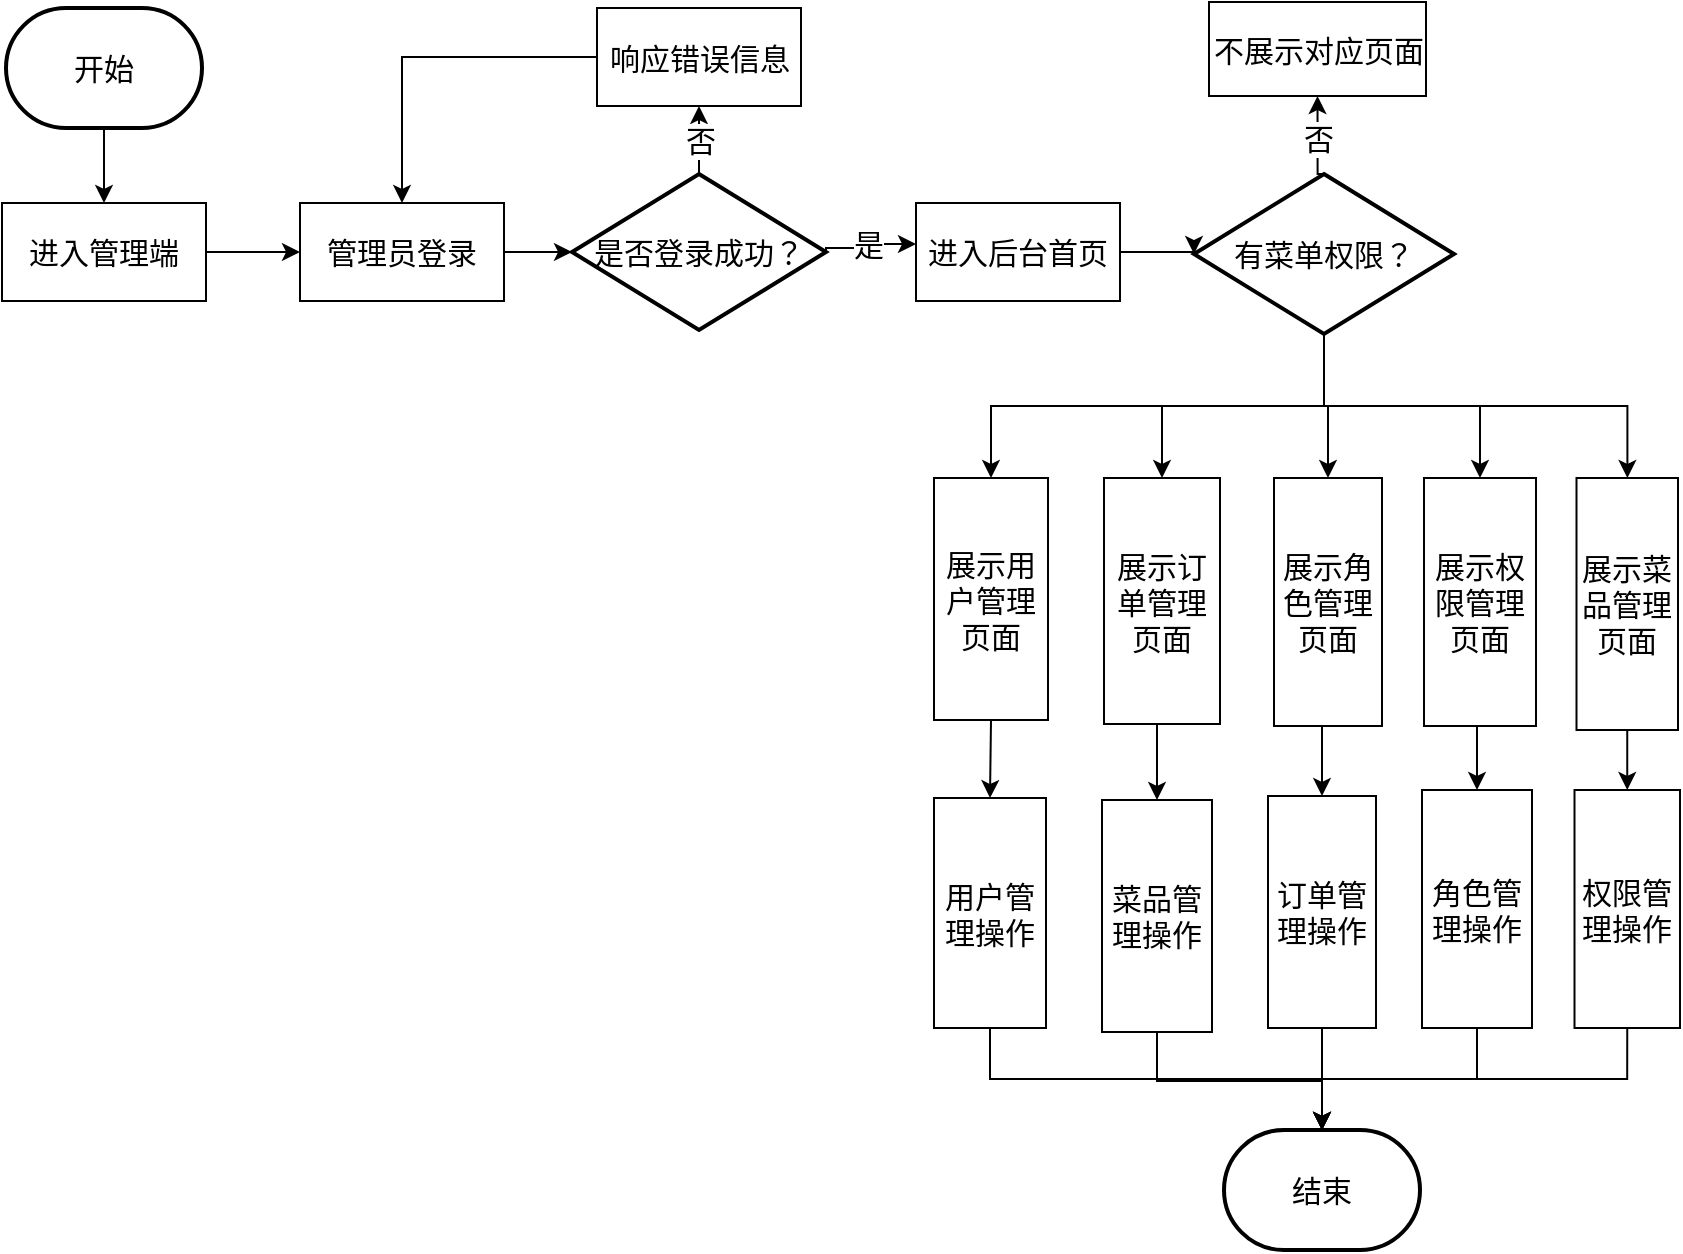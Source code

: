 <mxfile version="21.3.6" type="github">
  <diagram name="第 1 页" id="9Kqfr_1Xi7yAFTwyTwbF">
    <mxGraphModel dx="3468" dy="448" grid="0" gridSize="10" guides="1" tooltips="1" connect="1" arrows="1" fold="1" page="1" pageScale="1" pageWidth="827" pageHeight="1169" math="0" shadow="0">
      <root>
        <mxCell id="0" />
        <mxCell id="1" parent="0" />
        <mxCell id="Z8QvO9sLvHwf7a_8vPLx-87" style="edgeStyle=orthogonalEdgeStyle;rounded=0;orthogonalLoop=1;jettySize=auto;html=1;exitX=0.5;exitY=1;exitDx=0;exitDy=0;exitPerimeter=0;" edge="1" parent="1" source="Z8QvO9sLvHwf7a_8vPLx-1" target="Z8QvO9sLvHwf7a_8vPLx-2">
          <mxGeometry relative="1" as="geometry" />
        </mxCell>
        <mxCell id="Z8QvO9sLvHwf7a_8vPLx-1" value="开始" style="strokeWidth=2;html=1;shape=mxgraph.flowchart.terminator;whiteSpace=wrap;fontSize=15;" vertex="1" parent="1">
          <mxGeometry x="-2405" y="501" width="98" height="60" as="geometry" />
        </mxCell>
        <mxCell id="Z8QvO9sLvHwf7a_8vPLx-7" style="edgeStyle=orthogonalEdgeStyle;rounded=0;orthogonalLoop=1;jettySize=auto;html=1;exitX=1;exitY=0.5;exitDx=0;exitDy=0;entryX=0;entryY=0.5;entryDx=0;entryDy=0;" edge="1" parent="1" source="Z8QvO9sLvHwf7a_8vPLx-2" target="Z8QvO9sLvHwf7a_8vPLx-6">
          <mxGeometry relative="1" as="geometry" />
        </mxCell>
        <mxCell id="Z8QvO9sLvHwf7a_8vPLx-2" value="进入管理端" style="rounded=0;whiteSpace=wrap;html=1;fontSize=15;" vertex="1" parent="1">
          <mxGeometry x="-2407" y="598.5" width="102" height="49" as="geometry" />
        </mxCell>
        <mxCell id="Z8QvO9sLvHwf7a_8vPLx-9" style="edgeStyle=orthogonalEdgeStyle;rounded=0;orthogonalLoop=1;jettySize=auto;html=1;exitX=1;exitY=0.5;exitDx=0;exitDy=0;entryX=0;entryY=0.5;entryDx=0;entryDy=0;entryPerimeter=0;" edge="1" parent="1" source="Z8QvO9sLvHwf7a_8vPLx-6" target="Z8QvO9sLvHwf7a_8vPLx-8">
          <mxGeometry relative="1" as="geometry" />
        </mxCell>
        <mxCell id="Z8QvO9sLvHwf7a_8vPLx-6" value="管理员登录" style="rounded=0;whiteSpace=wrap;html=1;fontSize=15;" vertex="1" parent="1">
          <mxGeometry x="-2258" y="598.5" width="102" height="49" as="geometry" />
        </mxCell>
        <mxCell id="Z8QvO9sLvHwf7a_8vPLx-11" value="是" style="edgeStyle=orthogonalEdgeStyle;rounded=0;orthogonalLoop=1;jettySize=auto;html=1;exitX=1;exitY=0.5;exitDx=0;exitDy=0;exitPerimeter=0;fontSize=15;" edge="1" parent="1" source="Z8QvO9sLvHwf7a_8vPLx-8" target="Z8QvO9sLvHwf7a_8vPLx-10">
          <mxGeometry relative="1" as="geometry">
            <Array as="points">
              <mxPoint x="-1995" y="621" />
              <mxPoint x="-1975" y="621" />
              <mxPoint x="-1975" y="619" />
            </Array>
          </mxGeometry>
        </mxCell>
        <mxCell id="Z8QvO9sLvHwf7a_8vPLx-13" value="否" style="edgeStyle=orthogonalEdgeStyle;rounded=0;orthogonalLoop=1;jettySize=auto;html=1;fontSize=15;" edge="1" parent="1" source="Z8QvO9sLvHwf7a_8vPLx-8" target="Z8QvO9sLvHwf7a_8vPLx-12">
          <mxGeometry relative="1" as="geometry" />
        </mxCell>
        <mxCell id="Z8QvO9sLvHwf7a_8vPLx-8" value="&lt;font style=&quot;font-size: 15px;&quot;&gt;是否登录成功？&lt;/font&gt;" style="strokeWidth=2;html=1;shape=mxgraph.flowchart.decision;whiteSpace=wrap;fontSize=15;" vertex="1" parent="1">
          <mxGeometry x="-2122" y="584" width="127" height="78" as="geometry" />
        </mxCell>
        <mxCell id="Z8QvO9sLvHwf7a_8vPLx-16" style="edgeStyle=orthogonalEdgeStyle;rounded=0;orthogonalLoop=1;jettySize=auto;html=1;exitX=1;exitY=0.5;exitDx=0;exitDy=0;entryX=0;entryY=0.5;entryDx=0;entryDy=0;entryPerimeter=0;" edge="1" parent="1" source="Z8QvO9sLvHwf7a_8vPLx-10" target="Z8QvO9sLvHwf7a_8vPLx-15">
          <mxGeometry relative="1" as="geometry" />
        </mxCell>
        <mxCell id="Z8QvO9sLvHwf7a_8vPLx-10" value="进入后台首页" style="rounded=0;whiteSpace=wrap;html=1;fontSize=15;" vertex="1" parent="1">
          <mxGeometry x="-1950" y="598.5" width="102" height="49" as="geometry" />
        </mxCell>
        <mxCell id="Z8QvO9sLvHwf7a_8vPLx-14" style="edgeStyle=orthogonalEdgeStyle;rounded=0;orthogonalLoop=1;jettySize=auto;html=1;exitX=0;exitY=0.5;exitDx=0;exitDy=0;" edge="1" parent="1" source="Z8QvO9sLvHwf7a_8vPLx-12" target="Z8QvO9sLvHwf7a_8vPLx-6">
          <mxGeometry relative="1" as="geometry" />
        </mxCell>
        <mxCell id="Z8QvO9sLvHwf7a_8vPLx-12" value="响应错误信息" style="rounded=0;whiteSpace=wrap;html=1;fontSize=15;" vertex="1" parent="1">
          <mxGeometry x="-2109.5" y="501" width="102" height="49" as="geometry" />
        </mxCell>
        <mxCell id="Z8QvO9sLvHwf7a_8vPLx-20" value="否" style="edgeStyle=orthogonalEdgeStyle;rounded=0;orthogonalLoop=1;jettySize=auto;html=1;exitX=0.5;exitY=0;exitDx=0;exitDy=0;exitPerimeter=0;entryX=0.5;entryY=1;entryDx=0;entryDy=0;fontSize=15;" edge="1" parent="1" source="Z8QvO9sLvHwf7a_8vPLx-15" target="Z8QvO9sLvHwf7a_8vPLx-17">
          <mxGeometry relative="1" as="geometry" />
        </mxCell>
        <mxCell id="Z8QvO9sLvHwf7a_8vPLx-76" style="edgeStyle=orthogonalEdgeStyle;rounded=0;orthogonalLoop=1;jettySize=auto;html=1;exitX=0.5;exitY=1;exitDx=0;exitDy=0;exitPerimeter=0;entryX=0.5;entryY=0;entryDx=0;entryDy=0;" edge="1" parent="1" source="Z8QvO9sLvHwf7a_8vPLx-15" target="Z8QvO9sLvHwf7a_8vPLx-55">
          <mxGeometry relative="1" as="geometry" />
        </mxCell>
        <mxCell id="Z8QvO9sLvHwf7a_8vPLx-77" style="edgeStyle=orthogonalEdgeStyle;rounded=0;orthogonalLoop=1;jettySize=auto;html=1;exitX=0.5;exitY=1;exitDx=0;exitDy=0;exitPerimeter=0;entryX=0.5;entryY=0;entryDx=0;entryDy=0;" edge="1" parent="1" source="Z8QvO9sLvHwf7a_8vPLx-15" target="Z8QvO9sLvHwf7a_8vPLx-59">
          <mxGeometry relative="1" as="geometry" />
        </mxCell>
        <mxCell id="Z8QvO9sLvHwf7a_8vPLx-78" style="edgeStyle=orthogonalEdgeStyle;rounded=0;orthogonalLoop=1;jettySize=auto;html=1;exitX=0.5;exitY=1;exitDx=0;exitDy=0;exitPerimeter=0;entryX=0.5;entryY=0;entryDx=0;entryDy=0;" edge="1" parent="1" source="Z8QvO9sLvHwf7a_8vPLx-15" target="Z8QvO9sLvHwf7a_8vPLx-61">
          <mxGeometry relative="1" as="geometry" />
        </mxCell>
        <mxCell id="Z8QvO9sLvHwf7a_8vPLx-80" style="edgeStyle=orthogonalEdgeStyle;rounded=0;orthogonalLoop=1;jettySize=auto;html=1;exitX=0.5;exitY=1;exitDx=0;exitDy=0;exitPerimeter=0;" edge="1" parent="1" source="Z8QvO9sLvHwf7a_8vPLx-15" target="Z8QvO9sLvHwf7a_8vPLx-63">
          <mxGeometry relative="1" as="geometry" />
        </mxCell>
        <mxCell id="Z8QvO9sLvHwf7a_8vPLx-81" style="edgeStyle=orthogonalEdgeStyle;rounded=0;orthogonalLoop=1;jettySize=auto;html=1;exitX=0.5;exitY=1;exitDx=0;exitDy=0;exitPerimeter=0;" edge="1" parent="1" source="Z8QvO9sLvHwf7a_8vPLx-15" target="Z8QvO9sLvHwf7a_8vPLx-57">
          <mxGeometry relative="1" as="geometry" />
        </mxCell>
        <mxCell id="Z8QvO9sLvHwf7a_8vPLx-15" value="&lt;font style=&quot;font-size: 15px;&quot;&gt;有菜单权限？&lt;/font&gt;" style="strokeWidth=2;html=1;shape=mxgraph.flowchart.decision;whiteSpace=wrap;fontSize=15;" vertex="1" parent="1">
          <mxGeometry x="-1811" y="584" width="130" height="80" as="geometry" />
        </mxCell>
        <mxCell id="Z8QvO9sLvHwf7a_8vPLx-17" value="不展示对应页面" style="rounded=0;whiteSpace=wrap;html=1;fontSize=15;" vertex="1" parent="1">
          <mxGeometry x="-1803.5" y="498" width="108.5" height="47" as="geometry" />
        </mxCell>
        <mxCell id="Z8QvO9sLvHwf7a_8vPLx-82" style="edgeStyle=orthogonalEdgeStyle;rounded=0;orthogonalLoop=1;jettySize=auto;html=1;exitX=0.5;exitY=1;exitDx=0;exitDy=0;entryX=0.5;entryY=0;entryDx=0;entryDy=0;" edge="1" parent="1" source="Z8QvO9sLvHwf7a_8vPLx-55" target="Z8QvO9sLvHwf7a_8vPLx-75">
          <mxGeometry relative="1" as="geometry" />
        </mxCell>
        <mxCell id="Z8QvO9sLvHwf7a_8vPLx-55" value="展示用户管理页面" style="rounded=0;whiteSpace=wrap;html=1;fontSize=15;" vertex="1" parent="1">
          <mxGeometry x="-1941" y="736" width="57" height="121" as="geometry" />
        </mxCell>
        <mxCell id="Z8QvO9sLvHwf7a_8vPLx-86" style="edgeStyle=orthogonalEdgeStyle;rounded=0;orthogonalLoop=1;jettySize=auto;html=1;exitX=0.5;exitY=1;exitDx=0;exitDy=0;entryX=0.5;entryY=0;entryDx=0;entryDy=0;" edge="1" parent="1" source="Z8QvO9sLvHwf7a_8vPLx-57" target="Z8QvO9sLvHwf7a_8vPLx-73">
          <mxGeometry relative="1" as="geometry" />
        </mxCell>
        <mxCell id="Z8QvO9sLvHwf7a_8vPLx-57" value="展示菜品管理页面" style="rounded=0;whiteSpace=wrap;html=1;fontSize=15;" vertex="1" parent="1">
          <mxGeometry x="-1619.75" y="736" width="50.75" height="126" as="geometry" />
        </mxCell>
        <mxCell id="Z8QvO9sLvHwf7a_8vPLx-83" style="edgeStyle=orthogonalEdgeStyle;rounded=0;orthogonalLoop=1;jettySize=auto;html=1;exitX=0.5;exitY=1;exitDx=0;exitDy=0;entryX=0.5;entryY=0;entryDx=0;entryDy=0;" edge="1" parent="1" source="Z8QvO9sLvHwf7a_8vPLx-59" target="Z8QvO9sLvHwf7a_8vPLx-67">
          <mxGeometry relative="1" as="geometry" />
        </mxCell>
        <mxCell id="Z8QvO9sLvHwf7a_8vPLx-59" value="展示订单管理页面" style="rounded=0;whiteSpace=wrap;html=1;fontSize=15;" vertex="1" parent="1">
          <mxGeometry x="-1856" y="736" width="58" height="123" as="geometry" />
        </mxCell>
        <mxCell id="Z8QvO9sLvHwf7a_8vPLx-84" style="edgeStyle=orthogonalEdgeStyle;rounded=0;orthogonalLoop=1;jettySize=auto;html=1;exitX=0.5;exitY=1;exitDx=0;exitDy=0;entryX=0.5;entryY=0;entryDx=0;entryDy=0;" edge="1" parent="1" source="Z8QvO9sLvHwf7a_8vPLx-61" target="Z8QvO9sLvHwf7a_8vPLx-69">
          <mxGeometry relative="1" as="geometry" />
        </mxCell>
        <mxCell id="Z8QvO9sLvHwf7a_8vPLx-61" value="展示角色管理页面" style="rounded=0;whiteSpace=wrap;html=1;fontSize=15;" vertex="1" parent="1">
          <mxGeometry x="-1771" y="736" width="54" height="124" as="geometry" />
        </mxCell>
        <mxCell id="Z8QvO9sLvHwf7a_8vPLx-85" style="edgeStyle=orthogonalEdgeStyle;rounded=0;orthogonalLoop=1;jettySize=auto;html=1;exitX=0.5;exitY=1;exitDx=0;exitDy=0;entryX=0.5;entryY=0;entryDx=0;entryDy=0;" edge="1" parent="1" source="Z8QvO9sLvHwf7a_8vPLx-63" target="Z8QvO9sLvHwf7a_8vPLx-71">
          <mxGeometry relative="1" as="geometry" />
        </mxCell>
        <mxCell id="Z8QvO9sLvHwf7a_8vPLx-63" value="展示权限管理页面" style="rounded=0;whiteSpace=wrap;html=1;fontSize=15;" vertex="1" parent="1">
          <mxGeometry x="-1696" y="736" width="56" height="124" as="geometry" />
        </mxCell>
        <mxCell id="Z8QvO9sLvHwf7a_8vPLx-91" style="edgeStyle=orthogonalEdgeStyle;rounded=0;orthogonalLoop=1;jettySize=auto;html=1;exitX=0.5;exitY=1;exitDx=0;exitDy=0;entryX=0.5;entryY=0;entryDx=0;entryDy=0;entryPerimeter=0;" edge="1" parent="1" source="Z8QvO9sLvHwf7a_8vPLx-67" target="Z8QvO9sLvHwf7a_8vPLx-88">
          <mxGeometry relative="1" as="geometry" />
        </mxCell>
        <mxCell id="Z8QvO9sLvHwf7a_8vPLx-67" value="菜品管理操作" style="rounded=0;whiteSpace=wrap;html=1;fontSize=15;" vertex="1" parent="1">
          <mxGeometry x="-1857" y="897" width="55" height="116" as="geometry" />
        </mxCell>
        <mxCell id="Z8QvO9sLvHwf7a_8vPLx-92" style="edgeStyle=orthogonalEdgeStyle;rounded=0;orthogonalLoop=1;jettySize=auto;html=1;exitX=0.5;exitY=1;exitDx=0;exitDy=0;" edge="1" parent="1" source="Z8QvO9sLvHwf7a_8vPLx-69" target="Z8QvO9sLvHwf7a_8vPLx-88">
          <mxGeometry relative="1" as="geometry" />
        </mxCell>
        <mxCell id="Z8QvO9sLvHwf7a_8vPLx-69" value="订单管理操作" style="rounded=0;whiteSpace=wrap;html=1;fontSize=15;" vertex="1" parent="1">
          <mxGeometry x="-1774" y="895" width="54" height="116" as="geometry" />
        </mxCell>
        <mxCell id="Z8QvO9sLvHwf7a_8vPLx-94" style="edgeStyle=orthogonalEdgeStyle;rounded=0;orthogonalLoop=1;jettySize=auto;html=1;exitX=0.5;exitY=1;exitDx=0;exitDy=0;entryX=0.5;entryY=0;entryDx=0;entryDy=0;entryPerimeter=0;" edge="1" parent="1" source="Z8QvO9sLvHwf7a_8vPLx-71" target="Z8QvO9sLvHwf7a_8vPLx-88">
          <mxGeometry relative="1" as="geometry" />
        </mxCell>
        <mxCell id="Z8QvO9sLvHwf7a_8vPLx-71" value="角色管理操作" style="rounded=0;whiteSpace=wrap;html=1;fontSize=15;" vertex="1" parent="1">
          <mxGeometry x="-1697" y="892" width="55" height="119" as="geometry" />
        </mxCell>
        <mxCell id="Z8QvO9sLvHwf7a_8vPLx-95" style="edgeStyle=orthogonalEdgeStyle;rounded=0;orthogonalLoop=1;jettySize=auto;html=1;exitX=0.5;exitY=1;exitDx=0;exitDy=0;entryX=0.5;entryY=0;entryDx=0;entryDy=0;entryPerimeter=0;" edge="1" parent="1" source="Z8QvO9sLvHwf7a_8vPLx-73" target="Z8QvO9sLvHwf7a_8vPLx-88">
          <mxGeometry relative="1" as="geometry">
            <mxPoint x="-1732.871" y="1053.336" as="targetPoint" />
          </mxGeometry>
        </mxCell>
        <mxCell id="Z8QvO9sLvHwf7a_8vPLx-73" value="权限管理操作" style="rounded=0;whiteSpace=wrap;html=1;fontSize=15;" vertex="1" parent="1">
          <mxGeometry x="-1620.75" y="892" width="52.75" height="119" as="geometry" />
        </mxCell>
        <mxCell id="Z8QvO9sLvHwf7a_8vPLx-89" style="edgeStyle=orthogonalEdgeStyle;rounded=0;orthogonalLoop=1;jettySize=auto;html=1;exitX=0.5;exitY=1;exitDx=0;exitDy=0;" edge="1" parent="1" source="Z8QvO9sLvHwf7a_8vPLx-75" target="Z8QvO9sLvHwf7a_8vPLx-88">
          <mxGeometry relative="1" as="geometry" />
        </mxCell>
        <mxCell id="Z8QvO9sLvHwf7a_8vPLx-75" value="用户管理操作" style="rounded=0;whiteSpace=wrap;html=1;fontSize=15;" vertex="1" parent="1">
          <mxGeometry x="-1941" y="896" width="56" height="115" as="geometry" />
        </mxCell>
        <mxCell id="Z8QvO9sLvHwf7a_8vPLx-88" value="结束" style="strokeWidth=2;html=1;shape=mxgraph.flowchart.terminator;whiteSpace=wrap;fontSize=15;" vertex="1" parent="1">
          <mxGeometry x="-1796" y="1062" width="98" height="60" as="geometry" />
        </mxCell>
      </root>
    </mxGraphModel>
  </diagram>
</mxfile>
